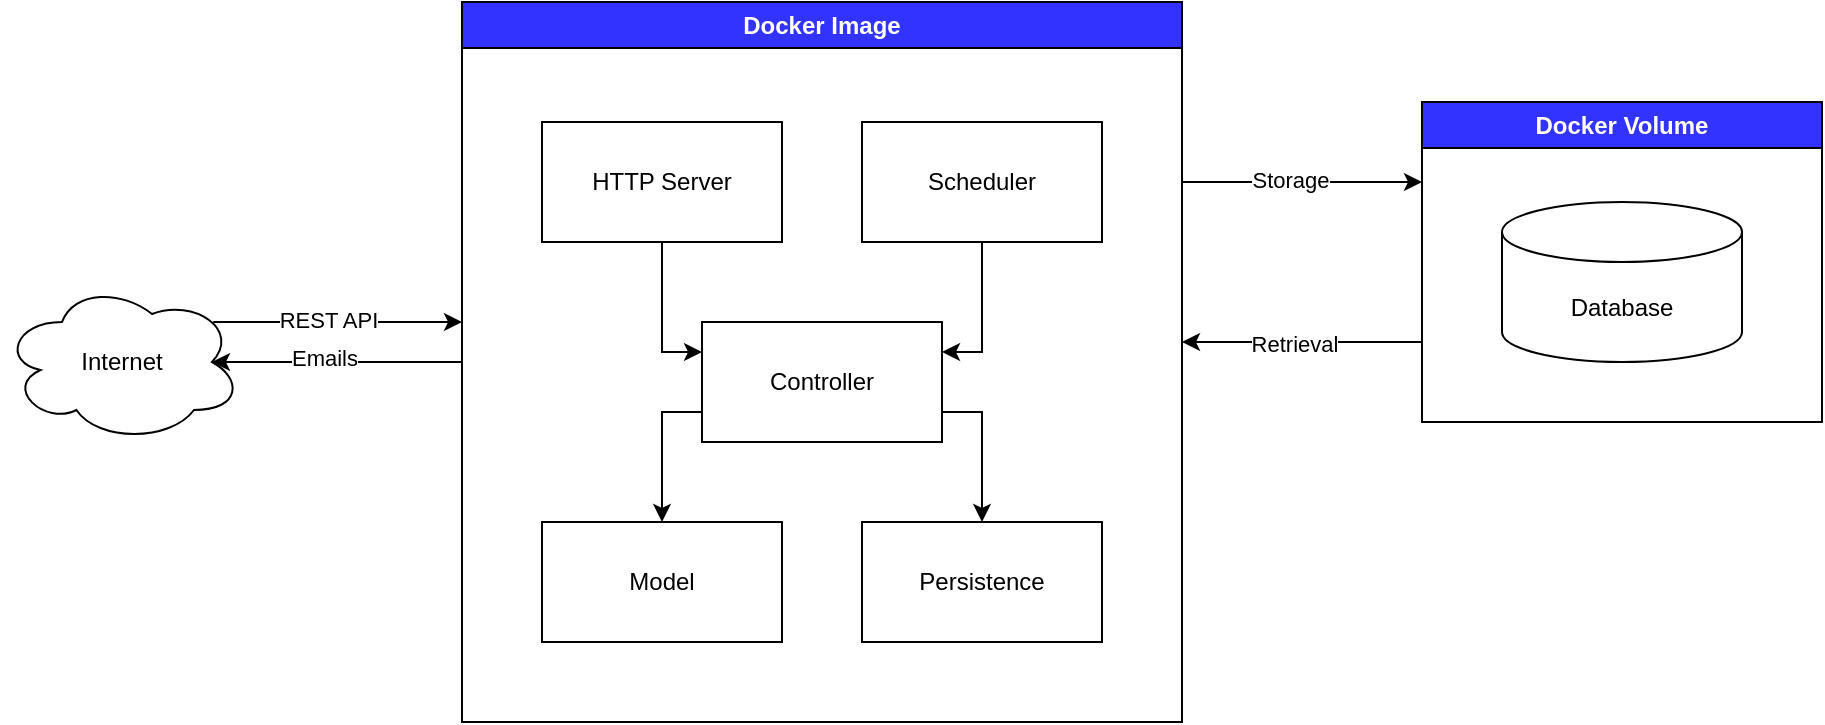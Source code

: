 <mxfile version="25.0.2">
  <diagram name="Page-1" id="l1qzPvklLoyu4yqh-vRC">
    <mxGraphModel dx="795" dy="465" grid="1" gridSize="10" guides="1" tooltips="1" connect="1" arrows="1" fold="1" page="1" pageScale="1" pageWidth="1100" pageHeight="850" math="0" shadow="0">
      <root>
        <mxCell id="0" />
        <mxCell id="1" parent="0" />
        <mxCell id="h1oB4PE4Mc77MOFv9uCn-41" style="edgeStyle=orthogonalEdgeStyle;rounded=0;orthogonalLoop=1;jettySize=auto;html=1;exitX=1;exitY=0.25;exitDx=0;exitDy=0;entryX=0;entryY=0.25;entryDx=0;entryDy=0;" edge="1" parent="1" source="h1oB4PE4Mc77MOFv9uCn-1" target="h1oB4PE4Mc77MOFv9uCn-2">
          <mxGeometry relative="1" as="geometry" />
        </mxCell>
        <mxCell id="h1oB4PE4Mc77MOFv9uCn-43" value="Storage" style="edgeLabel;html=1;align=center;verticalAlign=middle;resizable=0;points=[];" vertex="1" connectable="0" parent="h1oB4PE4Mc77MOFv9uCn-41">
          <mxGeometry x="-0.097" y="1" relative="1" as="geometry">
            <mxPoint as="offset" />
          </mxGeometry>
        </mxCell>
        <mxCell id="h1oB4PE4Mc77MOFv9uCn-1" value="&lt;font color=&quot;#ffffff&quot;&gt;Docker Image&lt;/font&gt;" style="swimlane;whiteSpace=wrap;html=1;fillColor=#3333FF;" vertex="1" parent="1">
          <mxGeometry x="280" y="160" width="360" height="360" as="geometry" />
        </mxCell>
        <mxCell id="h1oB4PE4Mc77MOFv9uCn-3" value="Model" style="rounded=0;whiteSpace=wrap;html=1;" vertex="1" parent="h1oB4PE4Mc77MOFv9uCn-1">
          <mxGeometry x="40" y="260" width="120" height="60" as="geometry" />
        </mxCell>
        <mxCell id="h1oB4PE4Mc77MOFv9uCn-61" style="edgeStyle=orthogonalEdgeStyle;rounded=0;orthogonalLoop=1;jettySize=auto;html=1;exitX=0;exitY=0.75;exitDx=0;exitDy=0;" edge="1" parent="h1oB4PE4Mc77MOFv9uCn-1" source="h1oB4PE4Mc77MOFv9uCn-9" target="h1oB4PE4Mc77MOFv9uCn-3">
          <mxGeometry relative="1" as="geometry" />
        </mxCell>
        <mxCell id="h1oB4PE4Mc77MOFv9uCn-62" style="edgeStyle=orthogonalEdgeStyle;rounded=0;orthogonalLoop=1;jettySize=auto;html=1;exitX=1;exitY=0.75;exitDx=0;exitDy=0;entryX=0.5;entryY=0;entryDx=0;entryDy=0;" edge="1" parent="h1oB4PE4Mc77MOFv9uCn-1" source="h1oB4PE4Mc77MOFv9uCn-9" target="h1oB4PE4Mc77MOFv9uCn-26">
          <mxGeometry relative="1" as="geometry" />
        </mxCell>
        <mxCell id="h1oB4PE4Mc77MOFv9uCn-9" value="Controller" style="rounded=0;whiteSpace=wrap;html=1;" vertex="1" parent="h1oB4PE4Mc77MOFv9uCn-1">
          <mxGeometry x="120" y="160" width="120" height="60" as="geometry" />
        </mxCell>
        <mxCell id="h1oB4PE4Mc77MOFv9uCn-26" value="Persistence" style="rounded=0;whiteSpace=wrap;html=1;" vertex="1" parent="h1oB4PE4Mc77MOFv9uCn-1">
          <mxGeometry x="200" y="260" width="120" height="60" as="geometry" />
        </mxCell>
        <mxCell id="h1oB4PE4Mc77MOFv9uCn-67" style="edgeStyle=orthogonalEdgeStyle;rounded=0;orthogonalLoop=1;jettySize=auto;html=1;entryX=1;entryY=0.25;entryDx=0;entryDy=0;" edge="1" parent="h1oB4PE4Mc77MOFv9uCn-1" source="h1oB4PE4Mc77MOFv9uCn-29" target="h1oB4PE4Mc77MOFv9uCn-9">
          <mxGeometry relative="1" as="geometry" />
        </mxCell>
        <mxCell id="h1oB4PE4Mc77MOFv9uCn-29" value="Scheduler" style="rounded=0;whiteSpace=wrap;html=1;" vertex="1" parent="h1oB4PE4Mc77MOFv9uCn-1">
          <mxGeometry x="200" y="60" width="120" height="60" as="geometry" />
        </mxCell>
        <mxCell id="h1oB4PE4Mc77MOFv9uCn-66" style="edgeStyle=orthogonalEdgeStyle;rounded=0;orthogonalLoop=1;jettySize=auto;html=1;exitX=0.5;exitY=1;exitDx=0;exitDy=0;entryX=0;entryY=0.25;entryDx=0;entryDy=0;" edge="1" parent="h1oB4PE4Mc77MOFv9uCn-1" source="h1oB4PE4Mc77MOFv9uCn-63" target="h1oB4PE4Mc77MOFv9uCn-9">
          <mxGeometry relative="1" as="geometry" />
        </mxCell>
        <mxCell id="h1oB4PE4Mc77MOFv9uCn-63" value="HTTP Server" style="rounded=0;whiteSpace=wrap;html=1;" vertex="1" parent="h1oB4PE4Mc77MOFv9uCn-1">
          <mxGeometry x="40" y="60" width="120" height="60" as="geometry" />
        </mxCell>
        <mxCell id="h1oB4PE4Mc77MOFv9uCn-42" style="edgeStyle=orthogonalEdgeStyle;rounded=0;orthogonalLoop=1;jettySize=auto;html=1;exitX=0;exitY=0.75;exitDx=0;exitDy=0;" edge="1" parent="1" source="h1oB4PE4Mc77MOFv9uCn-2">
          <mxGeometry relative="1" as="geometry">
            <mxPoint x="640" y="330" as="targetPoint" />
          </mxGeometry>
        </mxCell>
        <mxCell id="h1oB4PE4Mc77MOFv9uCn-44" value="Retrieval" style="edgeLabel;html=1;align=center;verticalAlign=middle;resizable=0;points=[];" vertex="1" connectable="0" parent="h1oB4PE4Mc77MOFv9uCn-42">
          <mxGeometry x="0.073" relative="1" as="geometry">
            <mxPoint as="offset" />
          </mxGeometry>
        </mxCell>
        <mxCell id="h1oB4PE4Mc77MOFv9uCn-2" value="&lt;font color=&quot;#ffffff&quot;&gt;Docker Volume&lt;/font&gt;" style="swimlane;whiteSpace=wrap;html=1;fillColor=#3333FF;" vertex="1" parent="1">
          <mxGeometry x="760" y="210" width="200" height="160" as="geometry" />
        </mxCell>
        <mxCell id="h1oB4PE4Mc77MOFv9uCn-47" value="Database" style="shape=cylinder3;whiteSpace=wrap;html=1;boundedLbl=1;backgroundOutline=1;size=15;" vertex="1" parent="h1oB4PE4Mc77MOFv9uCn-2">
          <mxGeometry x="40" y="50" width="120" height="80" as="geometry" />
        </mxCell>
        <mxCell id="h1oB4PE4Mc77MOFv9uCn-56" style="edgeStyle=orthogonalEdgeStyle;rounded=0;orthogonalLoop=1;jettySize=auto;html=1;exitX=0.88;exitY=0.25;exitDx=0;exitDy=0;exitPerimeter=0;" edge="1" parent="1" source="h1oB4PE4Mc77MOFv9uCn-10">
          <mxGeometry relative="1" as="geometry">
            <mxPoint x="280" y="320" as="targetPoint" />
          </mxGeometry>
        </mxCell>
        <mxCell id="h1oB4PE4Mc77MOFv9uCn-59" value="REST API" style="edgeLabel;html=1;align=center;verticalAlign=middle;resizable=0;points=[];" vertex="1" connectable="0" parent="h1oB4PE4Mc77MOFv9uCn-56">
          <mxGeometry x="-0.082" y="1" relative="1" as="geometry">
            <mxPoint as="offset" />
          </mxGeometry>
        </mxCell>
        <mxCell id="h1oB4PE4Mc77MOFv9uCn-10" value="Internet" style="ellipse;shape=cloud;whiteSpace=wrap;html=1;" vertex="1" parent="1">
          <mxGeometry x="50" y="300" width="120" height="80" as="geometry" />
        </mxCell>
        <mxCell id="h1oB4PE4Mc77MOFv9uCn-55" style="edgeStyle=orthogonalEdgeStyle;rounded=0;orthogonalLoop=1;jettySize=auto;html=1;exitX=0;exitY=0.5;exitDx=0;exitDy=0;entryX=0.875;entryY=0.5;entryDx=0;entryDy=0;entryPerimeter=0;" edge="1" parent="1" source="h1oB4PE4Mc77MOFv9uCn-1" target="h1oB4PE4Mc77MOFv9uCn-10">
          <mxGeometry relative="1" as="geometry" />
        </mxCell>
        <mxCell id="h1oB4PE4Mc77MOFv9uCn-58" value="Emails" style="edgeLabel;html=1;align=center;verticalAlign=middle;resizable=0;points=[];" vertex="1" connectable="0" parent="h1oB4PE4Mc77MOFv9uCn-55">
          <mxGeometry x="0.113" y="-2" relative="1" as="geometry">
            <mxPoint as="offset" />
          </mxGeometry>
        </mxCell>
      </root>
    </mxGraphModel>
  </diagram>
</mxfile>
